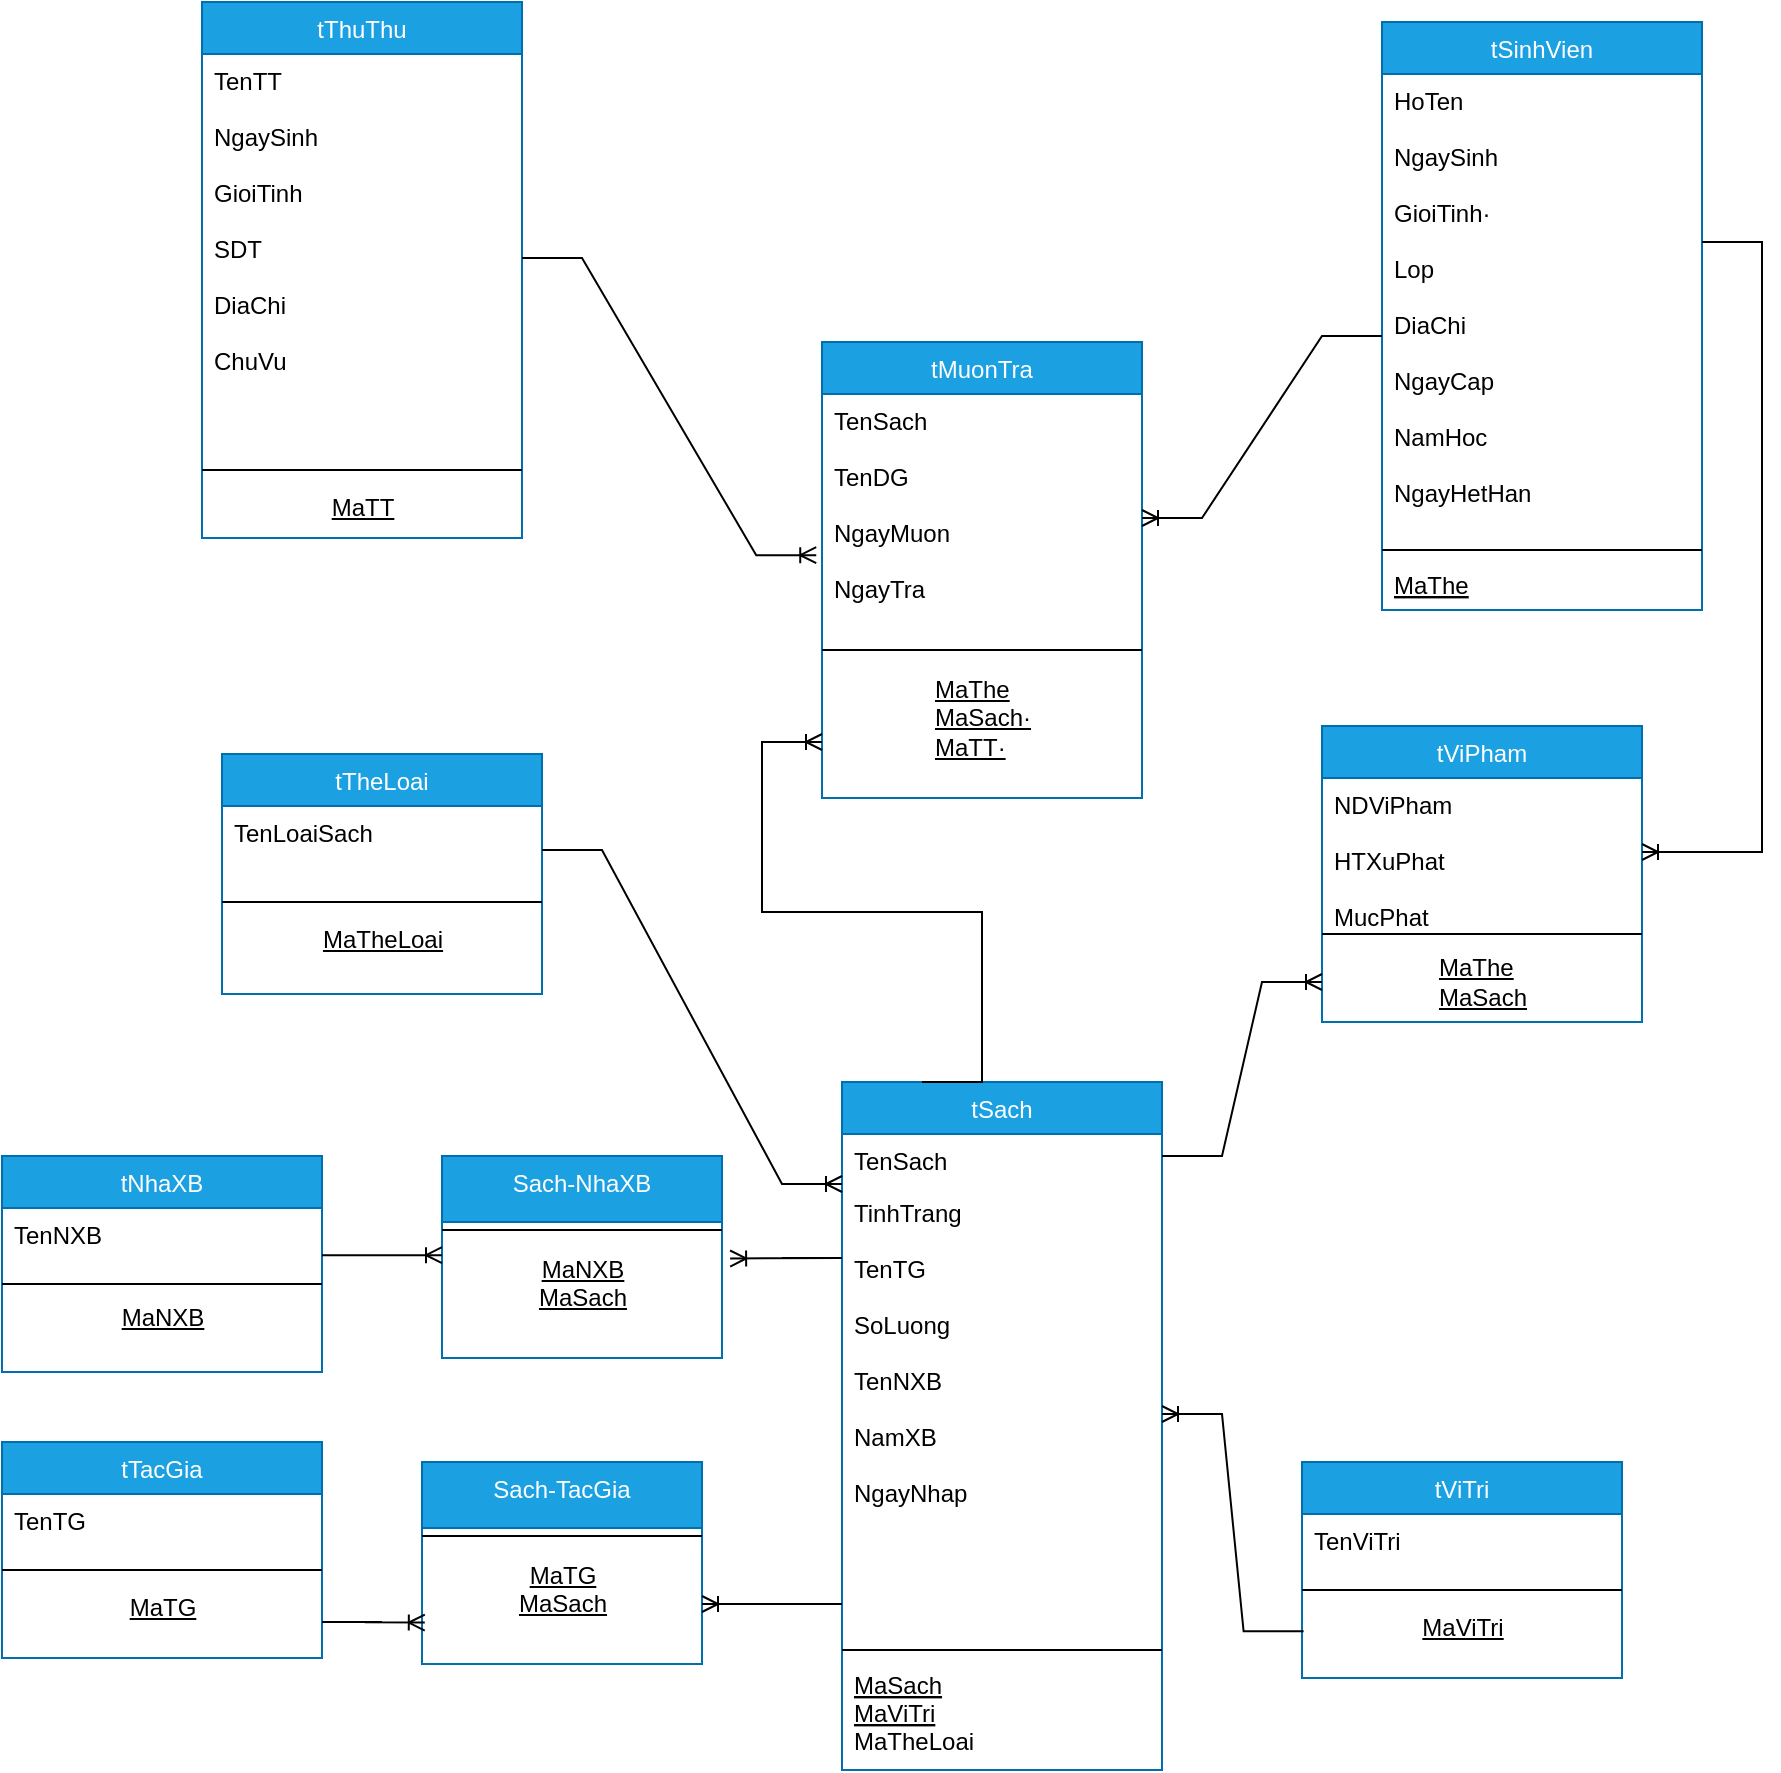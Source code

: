 <mxfile version="20.4.0" type="device"><diagram id="C5RBs43oDa-KdzZeNtuy" name="Page-1"><mxGraphModel dx="1038" dy="1650" grid="1" gridSize="10" guides="1" tooltips="1" connect="1" arrows="1" fold="1" page="1" pageScale="1" pageWidth="827" pageHeight="1169" math="0" shadow="0"><root><mxCell id="WIyWlLk6GJQsqaUBKTNV-0"/><mxCell id="WIyWlLk6GJQsqaUBKTNV-1" parent="WIyWlLk6GJQsqaUBKTNV-0"/><mxCell id="zkfFHV4jXpPFQw0GAbJ--0" value="tSinhVien" style="swimlane;fontStyle=0;align=center;verticalAlign=top;childLayout=stackLayout;horizontal=1;startSize=26;horizontalStack=0;resizeParent=1;resizeLast=0;collapsible=1;marginBottom=0;rounded=0;shadow=0;strokeWidth=1;fillColor=#1ba1e2;fontColor=#ffffff;strokeColor=#006EAF;" parent="WIyWlLk6GJQsqaUBKTNV-1" vertex="1"><mxGeometry x="740" y="-90" width="160" height="294" as="geometry"><mxRectangle x="230" y="140" width="160" height="26" as="alternateBounds"/></mxGeometry></mxCell><mxCell id="zkfFHV4jXpPFQw0GAbJ--2" value="HoTen" style="text;align=left;verticalAlign=top;spacingLeft=4;spacingRight=4;overflow=hidden;rotatable=0;points=[[0,0.5],[1,0.5]];portConstraint=eastwest;rounded=0;shadow=0;html=0;" parent="zkfFHV4jXpPFQw0GAbJ--0" vertex="1"><mxGeometry y="26" width="160" height="28" as="geometry"/></mxCell><mxCell id="zkfFHV4jXpPFQw0GAbJ--3" value="NgaySinh &#10;&#10;GioiTinh·&#10;&#10;Lop&#10;&#10;DiaChi&#10;&#10;NgayCap&#10;&#10;NamHoc&#10;&#10;NgayHetHan&#10;&#10;" style="text;align=left;verticalAlign=top;spacingLeft=4;spacingRight=4;overflow=hidden;rotatable=0;points=[[0,0.5],[1,0.5]];portConstraint=eastwest;rounded=0;shadow=0;html=0;" parent="zkfFHV4jXpPFQw0GAbJ--0" vertex="1"><mxGeometry y="54" width="160" height="206" as="geometry"/></mxCell><mxCell id="zkfFHV4jXpPFQw0GAbJ--4" value="" style="line;html=1;strokeWidth=1;align=left;verticalAlign=middle;spacingTop=-1;spacingLeft=3;spacingRight=3;rotatable=0;labelPosition=right;points=[];portConstraint=eastwest;" parent="zkfFHV4jXpPFQw0GAbJ--0" vertex="1"><mxGeometry y="260" width="160" height="8" as="geometry"/></mxCell><mxCell id="zkfFHV4jXpPFQw0GAbJ--5" value="MaThe" style="text;align=left;verticalAlign=top;spacingLeft=4;spacingRight=4;overflow=hidden;rotatable=0;points=[[0,0.5],[1,0.5]];portConstraint=eastwest;fontStyle=4" parent="zkfFHV4jXpPFQw0GAbJ--0" vertex="1"><mxGeometry y="268" width="160" height="26" as="geometry"/></mxCell><mxCell id="zkfFHV4jXpPFQw0GAbJ--6" value="tSach" style="swimlane;fontStyle=0;align=center;verticalAlign=top;childLayout=stackLayout;horizontal=1;startSize=26;horizontalStack=0;resizeParent=1;resizeLast=0;collapsible=1;marginBottom=0;rounded=0;shadow=0;strokeWidth=1;fillColor=#1ba1e2;fontColor=#ffffff;strokeColor=#006EAF;" parent="WIyWlLk6GJQsqaUBKTNV-1" vertex="1"><mxGeometry x="470" y="440" width="160" height="344" as="geometry"><mxRectangle x="130" y="380" width="160" height="26" as="alternateBounds"/></mxGeometry></mxCell><mxCell id="zkfFHV4jXpPFQw0GAbJ--7" value="TenSach" style="text;align=left;verticalAlign=top;spacingLeft=4;spacingRight=4;overflow=hidden;rotatable=0;points=[[0,0.5],[1,0.5]];portConstraint=eastwest;" parent="zkfFHV4jXpPFQw0GAbJ--6" vertex="1"><mxGeometry y="26" width="160" height="26" as="geometry"/></mxCell><mxCell id="zkfFHV4jXpPFQw0GAbJ--8" value="TinhTrang&#10;&#10;TenTG&#10;&#10;SoLuong&#10;&#10;TenNXB&#10;&#10;NamXB&#10;&#10;NgayNhap&#10;&#10;" style="text;align=left;verticalAlign=top;spacingLeft=4;spacingRight=4;overflow=hidden;rotatable=0;points=[[0,0.5],[1,0.5]];portConstraint=eastwest;rounded=0;shadow=0;html=0;" parent="zkfFHV4jXpPFQw0GAbJ--6" vertex="1"><mxGeometry y="52" width="160" height="228" as="geometry"/></mxCell><mxCell id="zkfFHV4jXpPFQw0GAbJ--9" value="" style="line;html=1;strokeWidth=1;align=left;verticalAlign=middle;spacingTop=-1;spacingLeft=3;spacingRight=3;rotatable=0;labelPosition=right;points=[];portConstraint=eastwest;" parent="zkfFHV4jXpPFQw0GAbJ--6" vertex="1"><mxGeometry y="280" width="160" height="8" as="geometry"/></mxCell><mxCell id="zkfFHV4jXpPFQw0GAbJ--10" value="MaSach&#10;MaViTri&#10;MaTheLoai" style="text;align=left;verticalAlign=top;spacingLeft=4;spacingRight=4;overflow=hidden;rotatable=0;points=[[0,0.5],[1,0.5]];portConstraint=eastwest;fontStyle=4" parent="zkfFHV4jXpPFQw0GAbJ--6" vertex="1"><mxGeometry y="288" width="160" height="42" as="geometry"/></mxCell><mxCell id="zkfFHV4jXpPFQw0GAbJ--13" value="tViPham" style="swimlane;fontStyle=0;align=center;verticalAlign=top;childLayout=stackLayout;horizontal=1;startSize=26;horizontalStack=0;resizeParent=1;resizeLast=0;collapsible=1;marginBottom=0;rounded=0;shadow=0;strokeWidth=1;fillColor=#1ba1e2;fontColor=#ffffff;strokeColor=#006EAF;" parent="WIyWlLk6GJQsqaUBKTNV-1" vertex="1"><mxGeometry x="710" y="262" width="160" height="148" as="geometry"><mxRectangle x="340" y="380" width="170" height="26" as="alternateBounds"/></mxGeometry></mxCell><mxCell id="zkfFHV4jXpPFQw0GAbJ--14" value="NDViPham&#10;&#10;HTXuPhat&#10;&#10;MucPhat&#10;" style="text;align=left;verticalAlign=top;spacingLeft=4;spacingRight=4;overflow=hidden;rotatable=0;points=[[0,0.5],[1,0.5]];portConstraint=eastwest;" parent="zkfFHV4jXpPFQw0GAbJ--13" vertex="1"><mxGeometry y="26" width="160" height="74" as="geometry"/></mxCell><mxCell id="zkfFHV4jXpPFQw0GAbJ--15" value="" style="line;html=1;strokeWidth=1;align=left;verticalAlign=middle;spacingTop=-1;spacingLeft=3;spacingRight=3;rotatable=0;labelPosition=right;points=[];portConstraint=eastwest;" parent="zkfFHV4jXpPFQw0GAbJ--13" vertex="1"><mxGeometry y="100" width="160" height="8" as="geometry"/></mxCell><mxCell id="ma_3D6qojRLyYKI6b-e5-7" value="&lt;div style=&quot;text-align: left;&quot;&gt;&lt;span style=&quot;background-color: initial;&quot;&gt;&lt;u&gt;MaThe&lt;/u&gt;&lt;/span&gt;&lt;/div&gt;&lt;div style=&quot;text-align: left;&quot;&gt;&lt;u&gt;MaSach&lt;/u&gt;&lt;/div&gt;" style="text;html=1;align=center;verticalAlign=middle;resizable=0;points=[];autosize=1;strokeColor=none;fillColor=none;" parent="zkfFHV4jXpPFQw0GAbJ--13" vertex="1"><mxGeometry y="108" width="160" height="40" as="geometry"/></mxCell><mxCell id="ma_3D6qojRLyYKI6b-e5-9" value="tNhaXB" style="swimlane;fontStyle=0;align=center;verticalAlign=top;childLayout=stackLayout;horizontal=1;startSize=26;horizontalStack=0;resizeParent=1;resizeLast=0;collapsible=1;marginBottom=0;rounded=0;shadow=0;strokeWidth=1;fillColor=#1ba1e2;fontColor=#ffffff;strokeColor=#006EAF;" parent="WIyWlLk6GJQsqaUBKTNV-1" vertex="1"><mxGeometry x="50" y="477" width="160" height="108" as="geometry"><mxRectangle x="340" y="380" width="170" height="26" as="alternateBounds"/></mxGeometry></mxCell><mxCell id="ma_3D6qojRLyYKI6b-e5-10" value="TenNXB" style="text;align=left;verticalAlign=top;spacingLeft=4;spacingRight=4;overflow=hidden;rotatable=0;points=[[0,0.5],[1,0.5]];portConstraint=eastwest;" parent="ma_3D6qojRLyYKI6b-e5-9" vertex="1"><mxGeometry y="26" width="160" height="34" as="geometry"/></mxCell><mxCell id="ma_3D6qojRLyYKI6b-e5-11" value="" style="line;html=1;strokeWidth=1;align=left;verticalAlign=middle;spacingTop=-1;spacingLeft=3;spacingRight=3;rotatable=0;labelPosition=right;points=[];portConstraint=eastwest;" parent="ma_3D6qojRLyYKI6b-e5-9" vertex="1"><mxGeometry y="60" width="160" height="8" as="geometry"/></mxCell><mxCell id="ma_3D6qojRLyYKI6b-e5-12" value="&lt;span style=&quot;text-align: left; text-decoration-line: underline;&quot;&gt;MaNXB&lt;br&gt;&lt;/span&gt;&lt;span style=&quot;text-align: left; text-decoration-line: underline;&quot;&gt;&lt;br&gt;&lt;/span&gt;" style="text;html=1;align=center;verticalAlign=middle;resizable=0;points=[];autosize=1;strokeColor=none;fillColor=none;" parent="ma_3D6qojRLyYKI6b-e5-9" vertex="1"><mxGeometry y="68" width="160" height="40" as="geometry"/></mxCell><mxCell id="ma_3D6qojRLyYKI6b-e5-14" value="tTheLoai" style="swimlane;fontStyle=0;align=center;verticalAlign=top;childLayout=stackLayout;horizontal=1;startSize=26;horizontalStack=0;resizeParent=1;resizeLast=0;collapsible=1;marginBottom=0;rounded=0;shadow=0;strokeWidth=1;fillColor=#1ba1e2;fontColor=#ffffff;strokeColor=#006EAF;" parent="WIyWlLk6GJQsqaUBKTNV-1" vertex="1"><mxGeometry x="160" y="276" width="160" height="120" as="geometry"><mxRectangle x="340" y="380" width="170" height="26" as="alternateBounds"/></mxGeometry></mxCell><mxCell id="ma_3D6qojRLyYKI6b-e5-15" value="TenLoaiSach" style="text;align=left;verticalAlign=top;spacingLeft=4;spacingRight=4;overflow=hidden;rotatable=0;points=[[0,0.5],[1,0.5]];portConstraint=eastwest;" parent="ma_3D6qojRLyYKI6b-e5-14" vertex="1"><mxGeometry y="26" width="160" height="44" as="geometry"/></mxCell><mxCell id="ma_3D6qojRLyYKI6b-e5-16" value="" style="line;html=1;strokeWidth=1;align=left;verticalAlign=middle;spacingTop=-1;spacingLeft=3;spacingRight=3;rotatable=0;labelPosition=right;points=[];portConstraint=eastwest;" parent="ma_3D6qojRLyYKI6b-e5-14" vertex="1"><mxGeometry y="70" width="160" height="8" as="geometry"/></mxCell><mxCell id="ma_3D6qojRLyYKI6b-e5-17" value="&lt;span style=&quot;text-align: left; text-decoration-line: underline;&quot;&gt;MaTheLoai&lt;br&gt;&lt;/span&gt;" style="text;html=1;align=center;verticalAlign=middle;resizable=0;points=[];autosize=1;strokeColor=none;fillColor=none;" parent="ma_3D6qojRLyYKI6b-e5-14" vertex="1"><mxGeometry y="78" width="160" height="30" as="geometry"/></mxCell><mxCell id="Y2U06TopTR6dpy3oBFyo-5" value="tThuThu" style="swimlane;fontStyle=0;align=center;verticalAlign=top;childLayout=stackLayout;horizontal=1;startSize=26;horizontalStack=0;resizeParent=1;resizeLast=0;collapsible=1;marginBottom=0;rounded=0;shadow=0;strokeWidth=1;fillColor=#1ba1e2;strokeColor=#006EAF;fontColor=#ffffff;" parent="WIyWlLk6GJQsqaUBKTNV-1" vertex="1"><mxGeometry x="150" y="-100" width="160" height="268" as="geometry"><mxRectangle x="340" y="380" width="170" height="26" as="alternateBounds"/></mxGeometry></mxCell><mxCell id="Y2U06TopTR6dpy3oBFyo-6" value="TenTT&#10;&#10;NgaySinh&#10;&#10;GioiTinh&#10;&#10;SDT&#10;&#10;DiaChi&#10;&#10;ChuVu&#10;&#10;" style="text;align=left;verticalAlign=top;spacingLeft=4;spacingRight=4;overflow=hidden;rotatable=0;points=[[0,0.5],[1,0.5]];portConstraint=eastwest;" parent="Y2U06TopTR6dpy3oBFyo-5" vertex="1"><mxGeometry y="26" width="160" height="204" as="geometry"/></mxCell><mxCell id="Y2U06TopTR6dpy3oBFyo-7" value="" style="line;html=1;strokeWidth=1;align=left;verticalAlign=middle;spacingTop=-1;spacingLeft=3;spacingRight=3;rotatable=0;labelPosition=right;points=[];portConstraint=eastwest;" parent="Y2U06TopTR6dpy3oBFyo-5" vertex="1"><mxGeometry y="230" width="160" height="8" as="geometry"/></mxCell><mxCell id="Y2U06TopTR6dpy3oBFyo-8" value="&lt;span style=&quot;text-align: left; text-decoration-line: underline;&quot;&gt;MaTT&lt;br&gt;&lt;/span&gt;" style="text;html=1;align=center;verticalAlign=middle;resizable=0;points=[];autosize=1;strokeColor=none;fillColor=none;" parent="Y2U06TopTR6dpy3oBFyo-5" vertex="1"><mxGeometry y="238" width="160" height="30" as="geometry"/></mxCell><mxCell id="Y2U06TopTR6dpy3oBFyo-9" value="tMuonTra" style="swimlane;fontStyle=0;align=center;verticalAlign=top;childLayout=stackLayout;horizontal=1;startSize=26;horizontalStack=0;resizeParent=1;resizeLast=0;collapsible=1;marginBottom=0;rounded=0;shadow=0;strokeWidth=1;fillColor=#1ba1e2;fontColor=#ffffff;strokeColor=#006EAF;" parent="WIyWlLk6GJQsqaUBKTNV-1" vertex="1"><mxGeometry x="460" y="70" width="160" height="228" as="geometry"><mxRectangle x="340" y="380" width="170" height="26" as="alternateBounds"/></mxGeometry></mxCell><mxCell id="Y2U06TopTR6dpy3oBFyo-10" value="TenSach&#10;&#10;TenDG&#10;&#10;NgayMuon&#10;&#10;NgayTra&#10;&#10;" style="text;align=left;verticalAlign=top;spacingLeft=4;spacingRight=4;overflow=hidden;rotatable=0;points=[[0,0.5],[1,0.5]];portConstraint=eastwest;" parent="Y2U06TopTR6dpy3oBFyo-9" vertex="1"><mxGeometry y="26" width="160" height="124" as="geometry"/></mxCell><mxCell id="Y2U06TopTR6dpy3oBFyo-11" value="" style="line;html=1;strokeWidth=1;align=left;verticalAlign=middle;spacingTop=-1;spacingLeft=3;spacingRight=3;rotatable=0;labelPosition=right;points=[];portConstraint=eastwest;" parent="Y2U06TopTR6dpy3oBFyo-9" vertex="1"><mxGeometry y="150" width="160" height="8" as="geometry"/></mxCell><mxCell id="Y2U06TopTR6dpy3oBFyo-12" value="&lt;div style=&quot;text-align: left;&quot;&gt;&lt;span style=&quot;background-color: initial;&quot;&gt;&lt;u&gt;MaThe&lt;/u&gt;&lt;/span&gt;&lt;/div&gt;&lt;div style=&quot;text-align: left;&quot;&gt;&lt;u&gt;MaSach·&lt;/u&gt;&lt;/div&gt;&lt;div style=&quot;text-align: left;&quot;&gt;&lt;u&gt;MaTT·&lt;/u&gt;&lt;/div&gt;" style="text;html=1;align=center;verticalAlign=middle;resizable=0;points=[];autosize=1;strokeColor=none;fillColor=none;" parent="Y2U06TopTR6dpy3oBFyo-9" vertex="1"><mxGeometry y="158" width="160" height="60" as="geometry"/></mxCell><mxCell id="Y2U06TopTR6dpy3oBFyo-15" value="tTacGia" style="swimlane;fontStyle=0;align=center;verticalAlign=top;childLayout=stackLayout;horizontal=1;startSize=26;horizontalStack=0;resizeParent=1;resizeLast=0;collapsible=1;marginBottom=0;rounded=0;shadow=0;strokeWidth=1;fillColor=#1ba1e2;fontColor=#ffffff;strokeColor=#006EAF;" parent="WIyWlLk6GJQsqaUBKTNV-1" vertex="1"><mxGeometry x="50" y="620" width="160" height="108" as="geometry"><mxRectangle x="340" y="380" width="170" height="26" as="alternateBounds"/></mxGeometry></mxCell><mxCell id="Y2U06TopTR6dpy3oBFyo-16" value="TenTG" style="text;align=left;verticalAlign=top;spacingLeft=4;spacingRight=4;overflow=hidden;rotatable=0;points=[[0,0.5],[1,0.5]];portConstraint=eastwest;" parent="Y2U06TopTR6dpy3oBFyo-15" vertex="1"><mxGeometry y="26" width="160" height="34" as="geometry"/></mxCell><mxCell id="Y2U06TopTR6dpy3oBFyo-17" value="" style="line;html=1;strokeWidth=1;align=left;verticalAlign=middle;spacingTop=-1;spacingLeft=3;spacingRight=3;rotatable=0;labelPosition=right;points=[];portConstraint=eastwest;" parent="Y2U06TopTR6dpy3oBFyo-15" vertex="1"><mxGeometry y="60" width="160" height="8" as="geometry"/></mxCell><mxCell id="Y2U06TopTR6dpy3oBFyo-18" value="&lt;span style=&quot;text-align: left; text-decoration-line: underline;&quot;&gt;MaTG&lt;br&gt;&lt;/span&gt;" style="text;html=1;align=center;verticalAlign=middle;resizable=0;points=[];autosize=1;strokeColor=none;fillColor=none;" parent="Y2U06TopTR6dpy3oBFyo-15" vertex="1"><mxGeometry y="68" width="160" height="30" as="geometry"/></mxCell><mxCell id="Y2U06TopTR6dpy3oBFyo-19" value="tViTri" style="swimlane;fontStyle=0;align=center;verticalAlign=top;childLayout=stackLayout;horizontal=1;startSize=26;horizontalStack=0;resizeParent=1;resizeLast=0;collapsible=1;marginBottom=0;rounded=0;shadow=0;strokeWidth=1;fillColor=#1ba1e2;fontColor=#ffffff;strokeColor=#006EAF;" parent="WIyWlLk6GJQsqaUBKTNV-1" vertex="1"><mxGeometry x="700" y="630" width="160" height="108" as="geometry"><mxRectangle x="340" y="380" width="170" height="26" as="alternateBounds"/></mxGeometry></mxCell><mxCell id="Y2U06TopTR6dpy3oBFyo-20" value="TenViTri" style="text;align=left;verticalAlign=top;spacingLeft=4;spacingRight=4;overflow=hidden;rotatable=0;points=[[0,0.5],[1,0.5]];portConstraint=eastwest;" parent="Y2U06TopTR6dpy3oBFyo-19" vertex="1"><mxGeometry y="26" width="160" height="34" as="geometry"/></mxCell><mxCell id="Y2U06TopTR6dpy3oBFyo-21" value="" style="line;html=1;strokeWidth=1;align=left;verticalAlign=middle;spacingTop=-1;spacingLeft=3;spacingRight=3;rotatable=0;labelPosition=right;points=[];portConstraint=eastwest;" parent="Y2U06TopTR6dpy3oBFyo-19" vertex="1"><mxGeometry y="60" width="160" height="8" as="geometry"/></mxCell><mxCell id="Y2U06TopTR6dpy3oBFyo-22" value="&lt;span style=&quot;text-align: left; text-decoration-line: underline;&quot;&gt;MaViTri&lt;br&gt;&lt;/span&gt;" style="text;html=1;align=center;verticalAlign=middle;resizable=0;points=[];autosize=1;strokeColor=none;fillColor=none;" parent="Y2U06TopTR6dpy3oBFyo-19" vertex="1"><mxGeometry y="68" width="160" height="30" as="geometry"/></mxCell><mxCell id="Y2U06TopTR6dpy3oBFyo-23" value="Sach-NhaXB" style="swimlane;fontStyle=0;align=center;verticalAlign=top;childLayout=stackLayout;horizontal=1;startSize=33;horizontalStack=0;resizeParent=1;resizeLast=0;collapsible=1;marginBottom=0;rounded=0;shadow=0;strokeWidth=1;fillColor=#1ba1e2;fontColor=#ffffff;strokeColor=#006EAF;" parent="WIyWlLk6GJQsqaUBKTNV-1" vertex="1"><mxGeometry x="270" y="477" width="140" height="101" as="geometry"><mxRectangle x="340" y="380" width="170" height="26" as="alternateBounds"/></mxGeometry></mxCell><mxCell id="Y2U06TopTR6dpy3oBFyo-25" value="" style="line;html=1;strokeWidth=1;align=left;verticalAlign=middle;spacingTop=-1;spacingLeft=3;spacingRight=3;rotatable=0;labelPosition=right;points=[];portConstraint=eastwest;" parent="Y2U06TopTR6dpy3oBFyo-23" vertex="1"><mxGeometry y="33" width="140" height="8" as="geometry"/></mxCell><mxCell id="Y2U06TopTR6dpy3oBFyo-26" value="&lt;span style=&quot;text-align: left; text-decoration-line: underline;&quot;&gt;MaNXB&lt;br&gt;MaSach&lt;br&gt;&lt;/span&gt;&lt;span style=&quot;text-align: left; text-decoration-line: underline;&quot;&gt;&lt;br&gt;&lt;/span&gt;" style="text;html=1;align=center;verticalAlign=middle;resizable=0;points=[];autosize=1;strokeColor=none;fillColor=none;" parent="Y2U06TopTR6dpy3oBFyo-23" vertex="1"><mxGeometry y="41" width="140" height="60" as="geometry"/></mxCell><mxCell id="Y2U06TopTR6dpy3oBFyo-30" value="Sach-TacGia" style="swimlane;fontStyle=0;align=center;verticalAlign=top;childLayout=stackLayout;horizontal=1;startSize=33;horizontalStack=0;resizeParent=1;resizeLast=0;collapsible=1;marginBottom=0;rounded=0;shadow=0;strokeWidth=1;fillColor=#1ba1e2;fontColor=#ffffff;strokeColor=#006EAF;" parent="WIyWlLk6GJQsqaUBKTNV-1" vertex="1"><mxGeometry x="260" y="630" width="140" height="101" as="geometry"><mxRectangle x="340" y="380" width="170" height="26" as="alternateBounds"/></mxGeometry></mxCell><mxCell id="Y2U06TopTR6dpy3oBFyo-31" value="" style="line;html=1;strokeWidth=1;align=left;verticalAlign=middle;spacingTop=-1;spacingLeft=3;spacingRight=3;rotatable=0;labelPosition=right;points=[];portConstraint=eastwest;" parent="Y2U06TopTR6dpy3oBFyo-30" vertex="1"><mxGeometry y="33" width="140" height="8" as="geometry"/></mxCell><mxCell id="Y2U06TopTR6dpy3oBFyo-32" value="&lt;span style=&quot;text-align: left; text-decoration-line: underline;&quot;&gt;MaTG&lt;br&gt;MaSach&lt;br&gt;&lt;/span&gt;&lt;span style=&quot;text-align: left; text-decoration-line: underline;&quot;&gt;&lt;br&gt;&lt;/span&gt;" style="text;html=1;align=center;verticalAlign=middle;resizable=0;points=[];autosize=1;strokeColor=none;fillColor=none;" parent="Y2U06TopTR6dpy3oBFyo-30" vertex="1"><mxGeometry y="41" width="140" height="60" as="geometry"/></mxCell><mxCell id="Y2U06TopTR6dpy3oBFyo-42" value="" style="edgeStyle=entityRelationEdgeStyle;fontSize=12;html=1;endArrow=ERoneToMany;rounded=0;entryX=-0.018;entryY=0.65;entryDx=0;entryDy=0;entryPerimeter=0;exitX=1;exitY=0.5;exitDx=0;exitDy=0;" parent="WIyWlLk6GJQsqaUBKTNV-1" source="Y2U06TopTR6dpy3oBFyo-6" target="Y2U06TopTR6dpy3oBFyo-10" edge="1"><mxGeometry width="100" height="100" relative="1" as="geometry"><mxPoint x="300" y="-90" as="sourcePoint"/><mxPoint x="400" y="-190" as="targetPoint"/></mxGeometry></mxCell><mxCell id="Y2U06TopTR6dpy3oBFyo-46" value="" style="edgeStyle=entityRelationEdgeStyle;fontSize=12;html=1;endArrow=ERoneToMany;rounded=0;exitX=0;exitY=0.5;exitDx=0;exitDy=0;" parent="WIyWlLk6GJQsqaUBKTNV-1" source="zkfFHV4jXpPFQw0GAbJ--3" target="Y2U06TopTR6dpy3oBFyo-10" edge="1"><mxGeometry width="100" height="100" relative="1" as="geometry"><mxPoint x="640" y="-190" as="sourcePoint"/><mxPoint x="610" y="-70" as="targetPoint"/></mxGeometry></mxCell><mxCell id="Y2U06TopTR6dpy3oBFyo-52" value="" style="edgeStyle=entityRelationEdgeStyle;fontSize=12;html=1;endArrow=ERoneToMany;rounded=0;" parent="WIyWlLk6GJQsqaUBKTNV-1" edge="1"><mxGeometry width="100" height="100" relative="1" as="geometry"><mxPoint x="210" y="526.59" as="sourcePoint"/><mxPoint x="270" y="526.59" as="targetPoint"/></mxGeometry></mxCell><mxCell id="Y2U06TopTR6dpy3oBFyo-54" value="" style="edgeStyle=entityRelationEdgeStyle;fontSize=12;html=1;endArrow=ERoneToMany;rounded=0;entryX=0.01;entryY=0.655;entryDx=0;entryDy=0;entryPerimeter=0;" parent="WIyWlLk6GJQsqaUBKTNV-1" target="Y2U06TopTR6dpy3oBFyo-32" edge="1"><mxGeometry width="100" height="100" relative="1" as="geometry"><mxPoint x="210" y="710.0" as="sourcePoint"/><mxPoint x="250" y="710" as="targetPoint"/></mxGeometry></mxCell><mxCell id="Y2U06TopTR6dpy3oBFyo-60" value="" style="edgeStyle=entityRelationEdgeStyle;fontSize=12;html=1;endArrow=ERoneToMany;rounded=0;entryX=1.029;entryY=0.171;entryDx=0;entryDy=0;entryPerimeter=0;" parent="WIyWlLk6GJQsqaUBKTNV-1" target="Y2U06TopTR6dpy3oBFyo-26" edge="1"><mxGeometry width="100" height="100" relative="1" as="geometry"><mxPoint x="440" y="528" as="sourcePoint"/><mxPoint x="1160" y="450" as="targetPoint"/></mxGeometry></mxCell><mxCell id="Y2U06TopTR6dpy3oBFyo-66" value="" style="edgeStyle=entityRelationEdgeStyle;fontSize=12;html=1;endArrow=ERoneToMany;rounded=0;labelBackgroundColor=default;strokeColor=default;fontFamily=Helvetica;fontColor=default;shape=connector;" parent="WIyWlLk6GJQsqaUBKTNV-1" target="Y2U06TopTR6dpy3oBFyo-32" edge="1"><mxGeometry width="100" height="100" relative="1" as="geometry"><mxPoint x="440" y="701" as="sourcePoint"/><mxPoint x="1150" y="600" as="targetPoint"/></mxGeometry></mxCell><mxCell id="Y2U06TopTR6dpy3oBFyo-67" value="" style="edgeStyle=entityRelationEdgeStyle;fontSize=12;html=1;endArrow=ERoneToMany;rounded=0;labelBackgroundColor=default;strokeColor=default;fontFamily=Helvetica;fontColor=default;shape=connector;" parent="WIyWlLk6GJQsqaUBKTNV-1" target="ma_3D6qojRLyYKI6b-e5-7" edge="1"><mxGeometry width="100" height="100" relative="1" as="geometry"><mxPoint x="630" y="477" as="sourcePoint"/><mxPoint x="730" y="377" as="targetPoint"/></mxGeometry></mxCell><mxCell id="Y2U06TopTR6dpy3oBFyo-69" value="" style="edgeStyle=entityRelationEdgeStyle;fontSize=12;html=1;endArrow=ERoneToMany;rounded=0;labelBackgroundColor=default;strokeColor=default;fontFamily=Helvetica;fontColor=default;shape=connector;" parent="WIyWlLk6GJQsqaUBKTNV-1" source="ma_3D6qojRLyYKI6b-e5-15" edge="1"><mxGeometry width="100" height="100" relative="1" as="geometry"><mxPoint x="400" y="360" as="sourcePoint"/><mxPoint x="470" y="491" as="targetPoint"/></mxGeometry></mxCell><mxCell id="Y2U06TopTR6dpy3oBFyo-70" value="" style="edgeStyle=entityRelationEdgeStyle;fontSize=12;html=1;endArrow=ERoneToMany;rounded=0;labelBackgroundColor=default;strokeColor=default;fontFamily=Helvetica;fontColor=default;shape=connector;entryX=1;entryY=0.5;entryDx=0;entryDy=0;exitX=0.005;exitY=0.555;exitDx=0;exitDy=0;exitPerimeter=0;" parent="WIyWlLk6GJQsqaUBKTNV-1" source="Y2U06TopTR6dpy3oBFyo-22" target="zkfFHV4jXpPFQw0GAbJ--8" edge="1"><mxGeometry width="100" height="100" relative="1" as="geometry"><mxPoint x="720" y="540" as="sourcePoint"/><mxPoint x="820" y="440" as="targetPoint"/></mxGeometry></mxCell><mxCell id="Y2U06TopTR6dpy3oBFyo-72" value="" style="edgeStyle=entityRelationEdgeStyle;fontSize=12;html=1;endArrow=ERoneToMany;rounded=0;labelBackgroundColor=default;strokeColor=default;fontFamily=Helvetica;fontColor=default;shape=connector;" parent="WIyWlLk6GJQsqaUBKTNV-1" target="zkfFHV4jXpPFQw0GAbJ--14" edge="1"><mxGeometry width="100" height="100" relative="1" as="geometry"><mxPoint x="900" y="20" as="sourcePoint"/><mxPoint x="1020" y="-40" as="targetPoint"/></mxGeometry></mxCell><mxCell id="Y2U06TopTR6dpy3oBFyo-74" value="" style="edgeStyle=entityRelationEdgeStyle;fontSize=12;html=1;endArrow=ERoneToMany;rounded=0;labelBackgroundColor=default;strokeColor=default;fontFamily=Helvetica;fontColor=default;shape=connector;exitX=0.25;exitY=0;exitDx=0;exitDy=0;" parent="WIyWlLk6GJQsqaUBKTNV-1" source="zkfFHV4jXpPFQw0GAbJ--6" edge="1"><mxGeometry width="100" height="100" relative="1" as="geometry"><mxPoint x="360" y="370" as="sourcePoint"/><mxPoint x="460" y="270" as="targetPoint"/></mxGeometry></mxCell></root></mxGraphModel></diagram></mxfile>